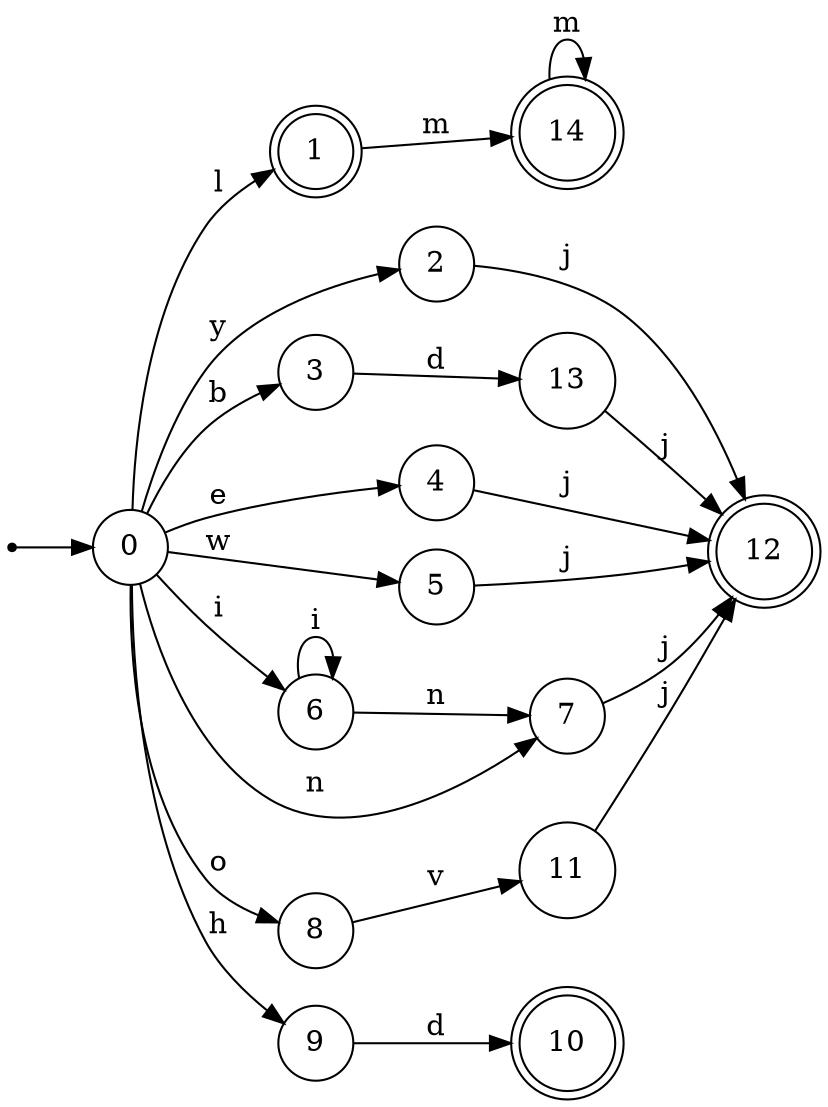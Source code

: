digraph finite_state_machine {
rankdir=LR;
size="20,20";
node [shape = point]; "dummy0"
node [shape = circle]; "0";
"dummy0" -> "0";
node [shape = doublecircle]; "1";node [shape = circle]; "2";
node [shape = circle]; "3";
node [shape = circle]; "4";
node [shape = circle]; "5";
node [shape = circle]; "6";
node [shape = circle]; "7";
node [shape = circle]; "8";
node [shape = circle]; "9";
node [shape = doublecircle]; "10";node [shape = circle]; "11";
node [shape = doublecircle]; "12";node [shape = circle]; "13";
node [shape = doublecircle]; "14";"0" -> "1" [label = "l"];
 "0" -> "2" [label = "y"];
 "0" -> "3" [label = "b"];
 "0" -> "4" [label = "e"];
 "0" -> "5" [label = "w"];
 "0" -> "6" [label = "i"];
 "0" -> "7" [label = "n"];
 "0" -> "8" [label = "o"];
 "0" -> "9" [label = "h"];
 "9" -> "10" [label = "d"];
 "8" -> "11" [label = "v"];
 "11" -> "12" [label = "j"];
 "7" -> "12" [label = "j"];
 "6" -> "6" [label = "i"];
 "6" -> "7" [label = "n"];
 "5" -> "12" [label = "j"];
 "4" -> "12" [label = "j"];
 "3" -> "13" [label = "d"];
 "13" -> "12" [label = "j"];
 "2" -> "12" [label = "j"];
 "1" -> "14" [label = "m"];
 "14" -> "14" [label = "m"];
 }
